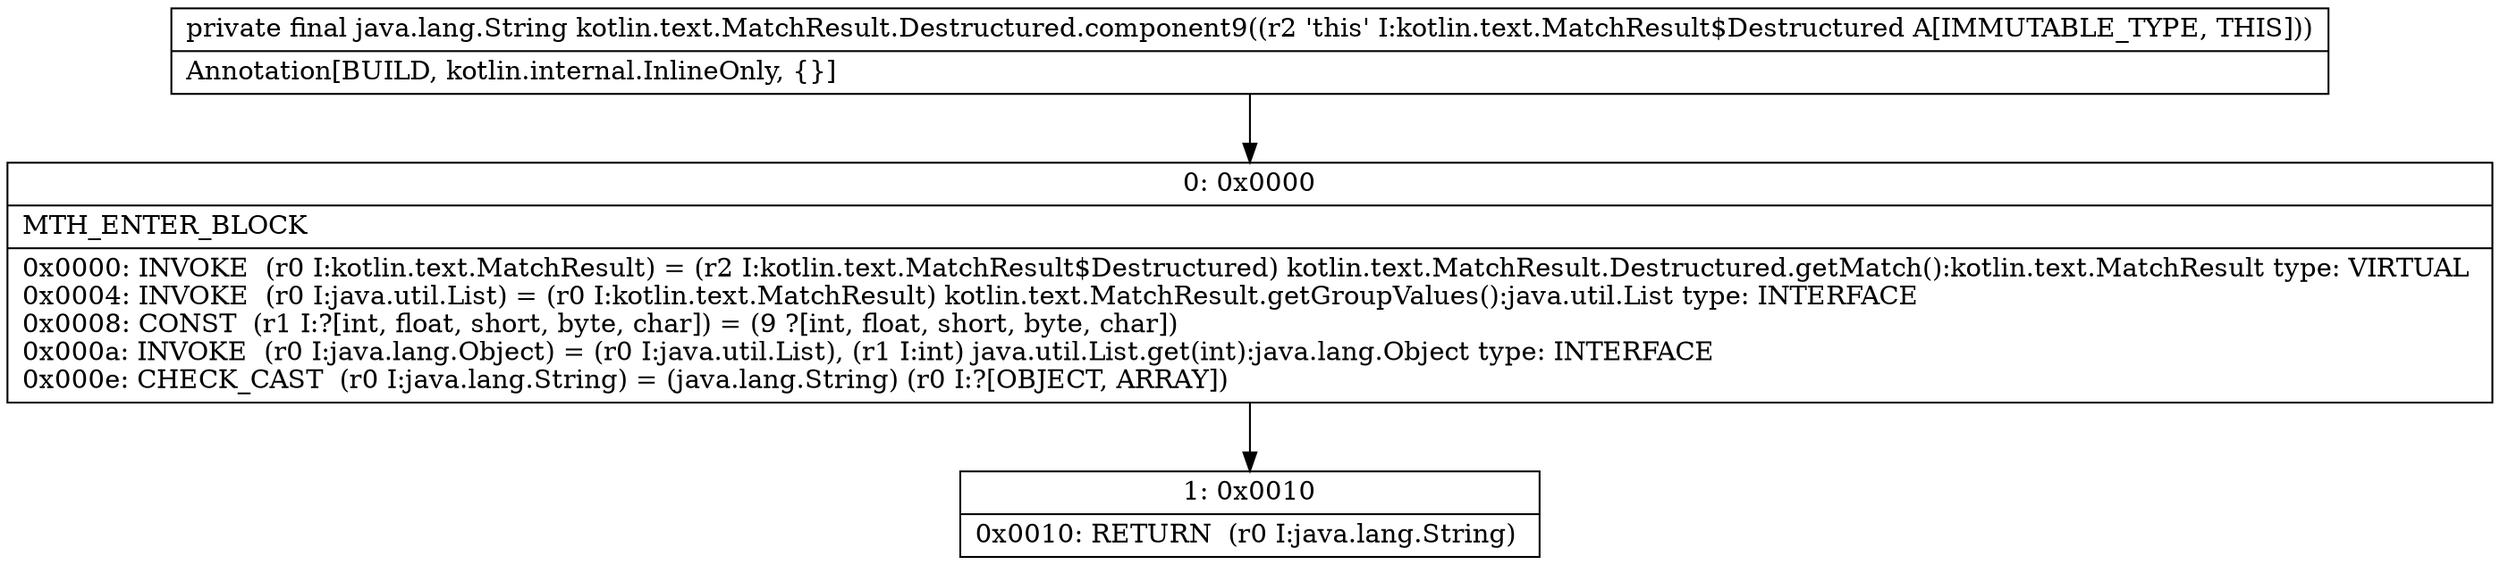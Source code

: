 digraph "CFG forkotlin.text.MatchResult.Destructured.component9()Ljava\/lang\/String;" {
Node_0 [shape=record,label="{0\:\ 0x0000|MTH_ENTER_BLOCK\l|0x0000: INVOKE  (r0 I:kotlin.text.MatchResult) = (r2 I:kotlin.text.MatchResult$Destructured) kotlin.text.MatchResult.Destructured.getMatch():kotlin.text.MatchResult type: VIRTUAL \l0x0004: INVOKE  (r0 I:java.util.List) = (r0 I:kotlin.text.MatchResult) kotlin.text.MatchResult.getGroupValues():java.util.List type: INTERFACE \l0x0008: CONST  (r1 I:?[int, float, short, byte, char]) = (9 ?[int, float, short, byte, char]) \l0x000a: INVOKE  (r0 I:java.lang.Object) = (r0 I:java.util.List), (r1 I:int) java.util.List.get(int):java.lang.Object type: INTERFACE \l0x000e: CHECK_CAST  (r0 I:java.lang.String) = (java.lang.String) (r0 I:?[OBJECT, ARRAY]) \l}"];
Node_1 [shape=record,label="{1\:\ 0x0010|0x0010: RETURN  (r0 I:java.lang.String) \l}"];
MethodNode[shape=record,label="{private final java.lang.String kotlin.text.MatchResult.Destructured.component9((r2 'this' I:kotlin.text.MatchResult$Destructured A[IMMUTABLE_TYPE, THIS]))  | Annotation[BUILD, kotlin.internal.InlineOnly, \{\}]\l}"];
MethodNode -> Node_0;
Node_0 -> Node_1;
}


